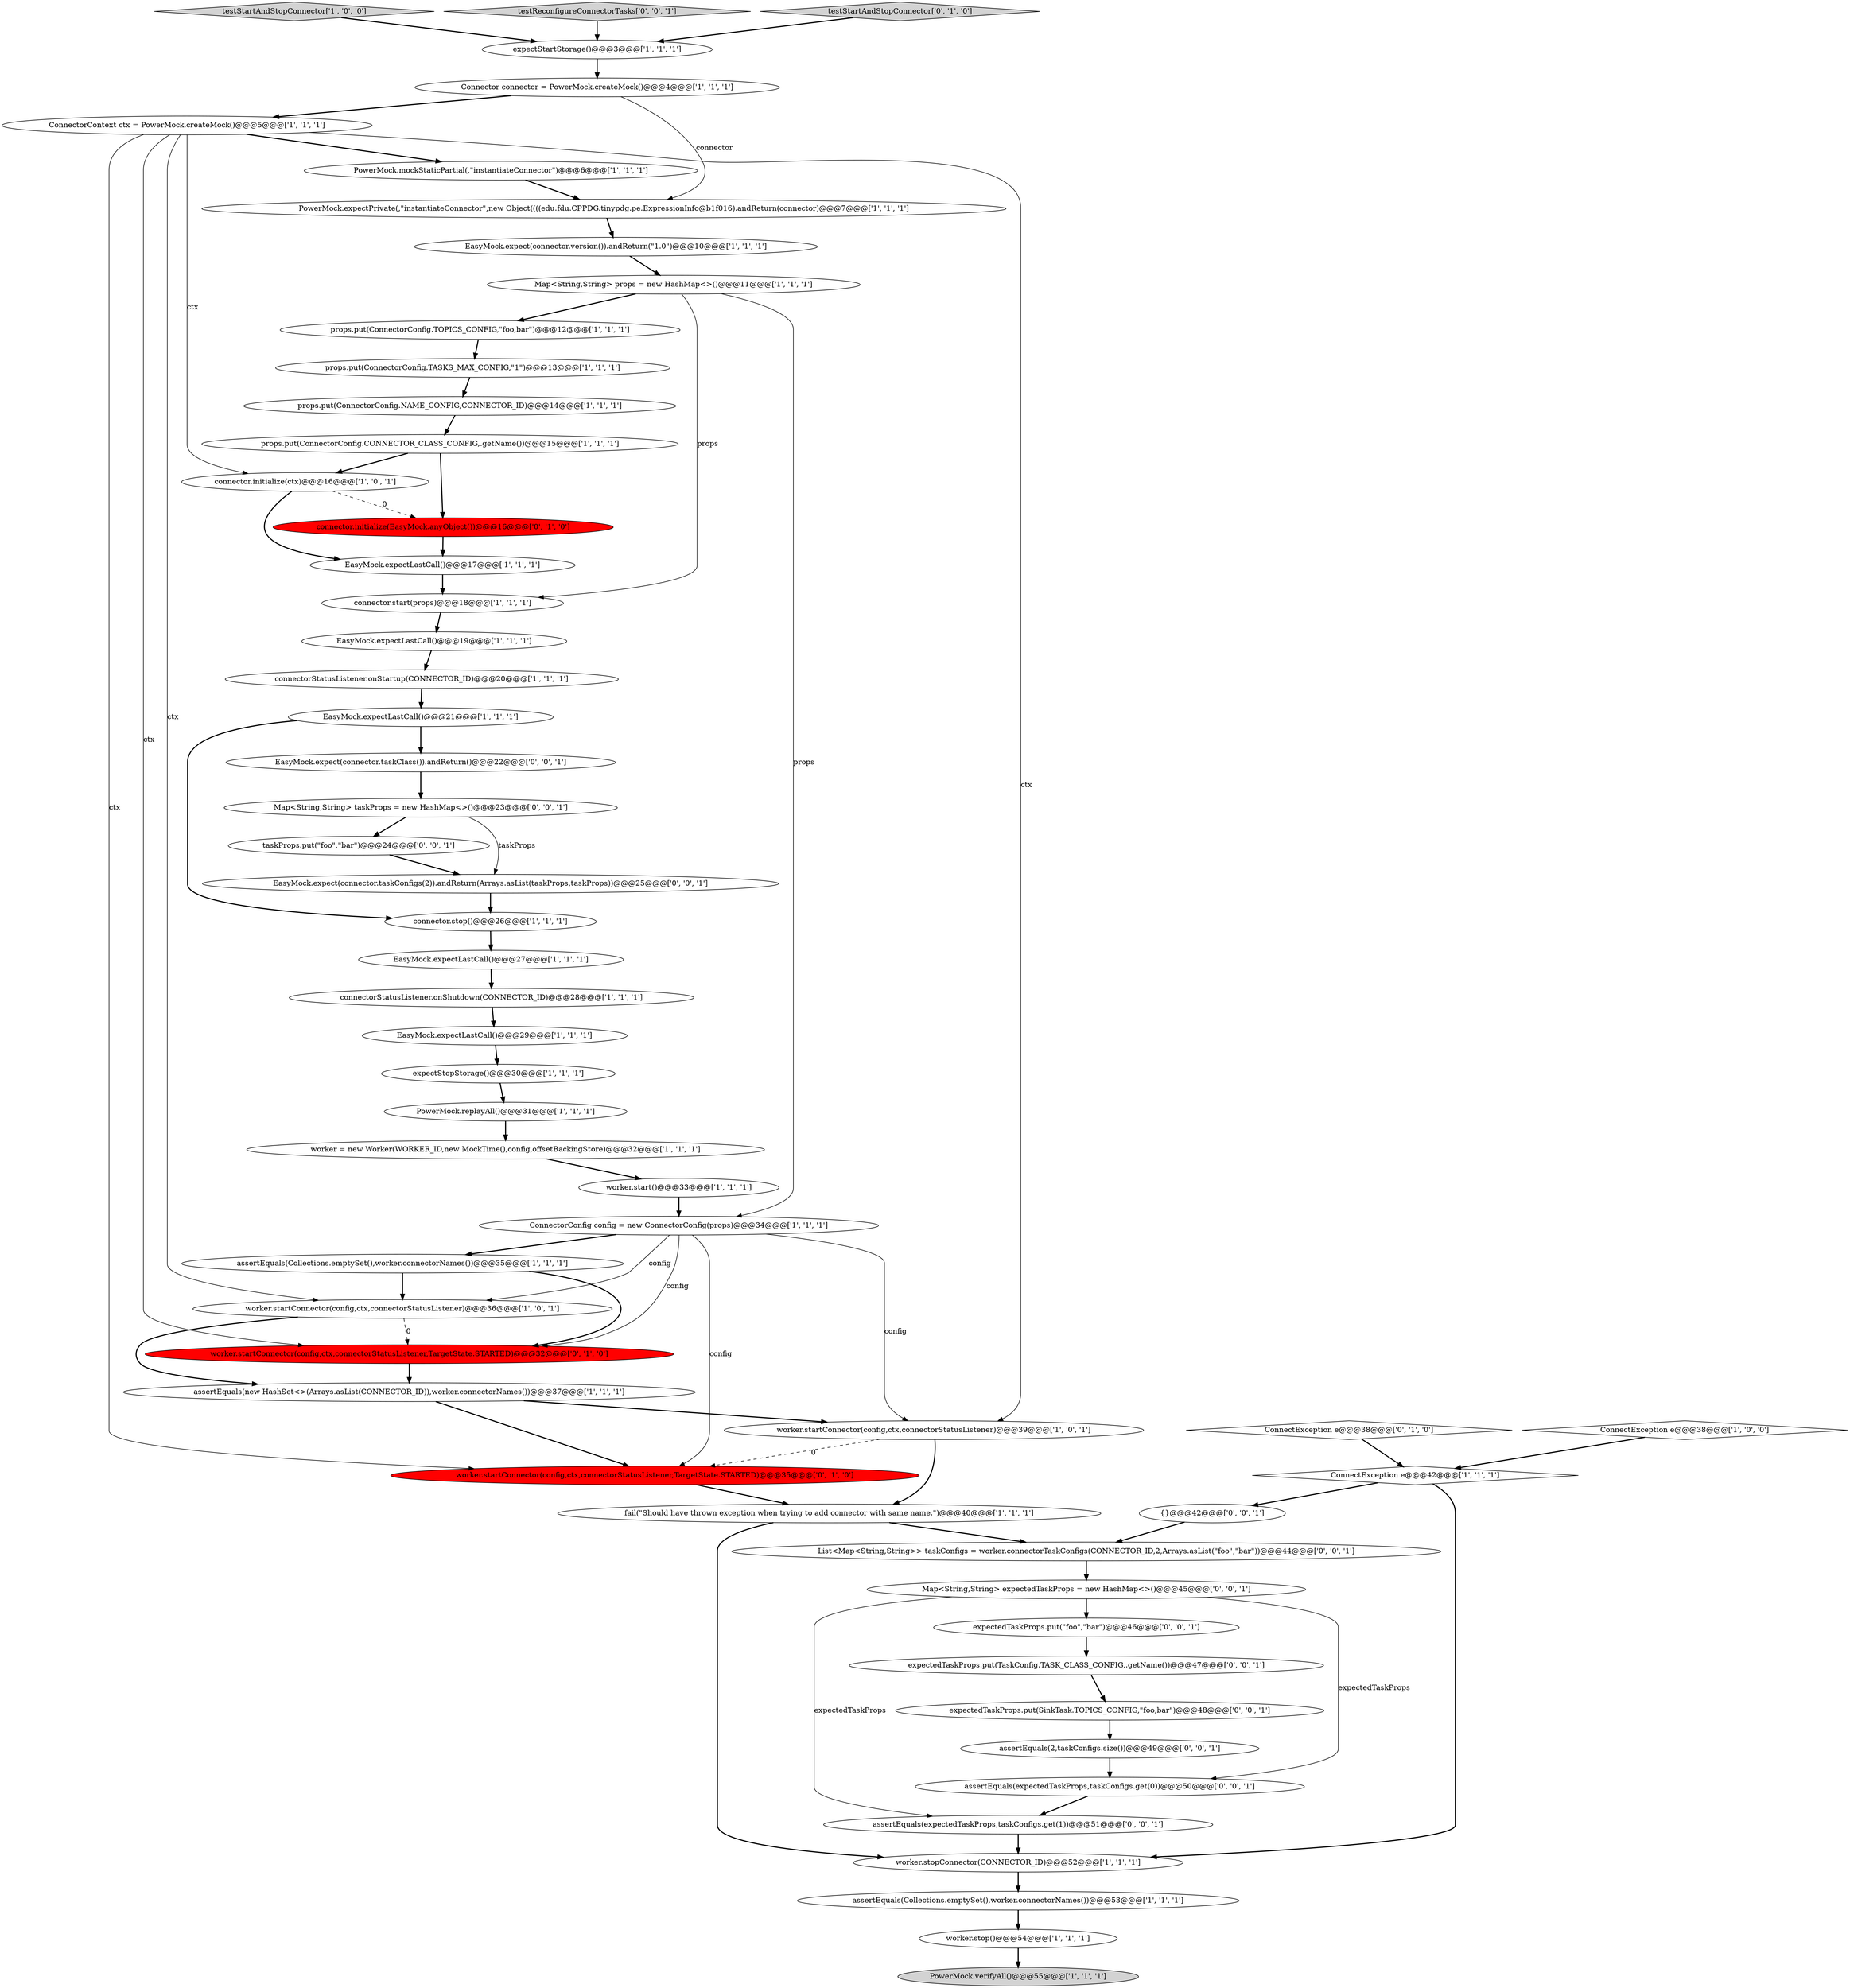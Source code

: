 digraph {
24 [style = filled, label = "connectorStatusListener.onStartup(CONNECTOR_ID)@@@20@@@['1', '1', '1']", fillcolor = white, shape = ellipse image = "AAA0AAABBB1BBB"];
37 [style = filled, label = "EasyMock.expect(connector.version()).andReturn(\"1.0\")@@@10@@@['1', '1', '1']", fillcolor = white, shape = ellipse image = "AAA0AAABBB1BBB"];
11 [style = filled, label = "EasyMock.expectLastCall()@@@19@@@['1', '1', '1']", fillcolor = white, shape = ellipse image = "AAA0AAABBB1BBB"];
21 [style = filled, label = "connectorStatusListener.onShutdown(CONNECTOR_ID)@@@28@@@['1', '1', '1']", fillcolor = white, shape = ellipse image = "AAA0AAABBB1BBB"];
51 [style = filled, label = "List<Map<String,String>> taskConfigs = worker.connectorTaskConfigs(CONNECTOR_ID,2,Arrays.asList(\"foo\",\"bar\"))@@@44@@@['0', '0', '1']", fillcolor = white, shape = ellipse image = "AAA0AAABBB3BBB"];
53 [style = filled, label = "EasyMock.expect(connector.taskClass()).andReturn()@@@22@@@['0', '0', '1']", fillcolor = white, shape = ellipse image = "AAA0AAABBB3BBB"];
10 [style = filled, label = "ConnectException e@@@38@@@['1', '0', '0']", fillcolor = white, shape = diamond image = "AAA0AAABBB1BBB"];
14 [style = filled, label = "props.put(ConnectorConfig.TASKS_MAX_CONFIG,\"1\")@@@13@@@['1', '1', '1']", fillcolor = white, shape = ellipse image = "AAA0AAABBB1BBB"];
42 [style = filled, label = "worker.startConnector(config,ctx,connectorStatusListener,TargetState.STARTED)@@@35@@@['0', '1', '0']", fillcolor = red, shape = ellipse image = "AAA1AAABBB2BBB"];
4 [style = filled, label = "expectStartStorage()@@@3@@@['1', '1', '1']", fillcolor = white, shape = ellipse image = "AAA0AAABBB1BBB"];
5 [style = filled, label = "worker.start()@@@33@@@['1', '1', '1']", fillcolor = white, shape = ellipse image = "AAA0AAABBB1BBB"];
22 [style = filled, label = "assertEquals(Collections.emptySet(),worker.connectorNames())@@@53@@@['1', '1', '1']", fillcolor = white, shape = ellipse image = "AAA0AAABBB1BBB"];
39 [style = filled, label = "worker.startConnector(config,ctx,connectorStatusListener,TargetState.STARTED)@@@32@@@['0', '1', '0']", fillcolor = red, shape = ellipse image = "AAA1AAABBB2BBB"];
49 [style = filled, label = "expectedTaskProps.put(\"foo\",\"bar\")@@@46@@@['0', '0', '1']", fillcolor = white, shape = ellipse image = "AAA0AAABBB3BBB"];
30 [style = filled, label = "props.put(ConnectorConfig.NAME_CONFIG,CONNECTOR_ID)@@@14@@@['1', '1', '1']", fillcolor = white, shape = ellipse image = "AAA0AAABBB1BBB"];
0 [style = filled, label = "Connector connector = PowerMock.createMock()@@@4@@@['1', '1', '1']", fillcolor = white, shape = ellipse image = "AAA0AAABBB1BBB"];
25 [style = filled, label = "worker = new Worker(WORKER_ID,new MockTime(),config,offsetBackingStore)@@@32@@@['1', '1', '1']", fillcolor = white, shape = ellipse image = "AAA0AAABBB1BBB"];
45 [style = filled, label = "expectedTaskProps.put(SinkTask.TOPICS_CONFIG,\"foo,bar\")@@@48@@@['0', '0', '1']", fillcolor = white, shape = ellipse image = "AAA0AAABBB3BBB"];
20 [style = filled, label = "assertEquals(Collections.emptySet(),worker.connectorNames())@@@35@@@['1', '1', '1']", fillcolor = white, shape = ellipse image = "AAA0AAABBB1BBB"];
12 [style = filled, label = "PowerMock.replayAll()@@@31@@@['1', '1', '1']", fillcolor = white, shape = ellipse image = "AAA0AAABBB1BBB"];
15 [style = filled, label = "testStartAndStopConnector['1', '0', '0']", fillcolor = lightgray, shape = diamond image = "AAA0AAABBB1BBB"];
33 [style = filled, label = "EasyMock.expectLastCall()@@@17@@@['1', '1', '1']", fillcolor = white, shape = ellipse image = "AAA0AAABBB1BBB"];
44 [style = filled, label = "Map<String,String> taskProps = new HashMap<>()@@@23@@@['0', '0', '1']", fillcolor = white, shape = ellipse image = "AAA0AAABBB3BBB"];
52 [style = filled, label = "testReconfigureConnectorTasks['0', '0', '1']", fillcolor = lightgray, shape = diamond image = "AAA0AAABBB3BBB"];
6 [style = filled, label = "PowerMock.verifyAll()@@@55@@@['1', '1', '1']", fillcolor = lightgray, shape = ellipse image = "AAA0AAABBB1BBB"];
54 [style = filled, label = "EasyMock.expect(connector.taskConfigs(2)).andReturn(Arrays.asList(taskProps,taskProps))@@@25@@@['0', '0', '1']", fillcolor = white, shape = ellipse image = "AAA0AAABBB3BBB"];
16 [style = filled, label = "EasyMock.expectLastCall()@@@27@@@['1', '1', '1']", fillcolor = white, shape = ellipse image = "AAA0AAABBB1BBB"];
1 [style = filled, label = "ConnectorContext ctx = PowerMock.createMock()@@@5@@@['1', '1', '1']", fillcolor = white, shape = ellipse image = "AAA0AAABBB1BBB"];
46 [style = filled, label = "assertEquals(expectedTaskProps,taskConfigs.get(1))@@@51@@@['0', '0', '1']", fillcolor = white, shape = ellipse image = "AAA0AAABBB3BBB"];
36 [style = filled, label = "Map<String,String> props = new HashMap<>()@@@11@@@['1', '1', '1']", fillcolor = white, shape = ellipse image = "AAA0AAABBB1BBB"];
3 [style = filled, label = "PowerMock.mockStaticPartial(,\"instantiateConnector\")@@@6@@@['1', '1', '1']", fillcolor = white, shape = ellipse image = "AAA0AAABBB1BBB"];
23 [style = filled, label = "connector.stop()@@@26@@@['1', '1', '1']", fillcolor = white, shape = ellipse image = "AAA0AAABBB1BBB"];
26 [style = filled, label = "props.put(ConnectorConfig.CONNECTOR_CLASS_CONFIG,.getName())@@@15@@@['1', '1', '1']", fillcolor = white, shape = ellipse image = "AAA0AAABBB1BBB"];
8 [style = filled, label = "assertEquals(new HashSet<>(Arrays.asList(CONNECTOR_ID)),worker.connectorNames())@@@37@@@['1', '1', '1']", fillcolor = white, shape = ellipse image = "AAA0AAABBB1BBB"];
41 [style = filled, label = "testStartAndStopConnector['0', '1', '0']", fillcolor = lightgray, shape = diamond image = "AAA0AAABBB2BBB"];
32 [style = filled, label = "props.put(ConnectorConfig.TOPICS_CONFIG,\"foo,bar\")@@@12@@@['1', '1', '1']", fillcolor = white, shape = ellipse image = "AAA0AAABBB1BBB"];
31 [style = filled, label = "fail(\"Should have thrown exception when trying to add connector with same name.\")@@@40@@@['1', '1', '1']", fillcolor = white, shape = ellipse image = "AAA0AAABBB1BBB"];
34 [style = filled, label = "connector.initialize(ctx)@@@16@@@['1', '0', '1']", fillcolor = white, shape = ellipse image = "AAA0AAABBB1BBB"];
9 [style = filled, label = "connector.start(props)@@@18@@@['1', '1', '1']", fillcolor = white, shape = ellipse image = "AAA0AAABBB1BBB"];
48 [style = filled, label = "expectedTaskProps.put(TaskConfig.TASK_CLASS_CONFIG,.getName())@@@47@@@['0', '0', '1']", fillcolor = white, shape = ellipse image = "AAA0AAABBB3BBB"];
35 [style = filled, label = "ConnectorConfig config = new ConnectorConfig(props)@@@34@@@['1', '1', '1']", fillcolor = white, shape = ellipse image = "AAA0AAABBB1BBB"];
2 [style = filled, label = "EasyMock.expectLastCall()@@@29@@@['1', '1', '1']", fillcolor = white, shape = ellipse image = "AAA0AAABBB1BBB"];
40 [style = filled, label = "connector.initialize(EasyMock.anyObject())@@@16@@@['0', '1', '0']", fillcolor = red, shape = ellipse image = "AAA1AAABBB2BBB"];
56 [style = filled, label = "assertEquals(expectedTaskProps,taskConfigs.get(0))@@@50@@@['0', '0', '1']", fillcolor = white, shape = ellipse image = "AAA0AAABBB3BBB"];
29 [style = filled, label = "ConnectException e@@@42@@@['1', '1', '1']", fillcolor = white, shape = diamond image = "AAA0AAABBB1BBB"];
13 [style = filled, label = "worker.stop()@@@54@@@['1', '1', '1']", fillcolor = white, shape = ellipse image = "AAA0AAABBB1BBB"];
55 [style = filled, label = "Map<String,String> expectedTaskProps = new HashMap<>()@@@45@@@['0', '0', '1']", fillcolor = white, shape = ellipse image = "AAA0AAABBB3BBB"];
18 [style = filled, label = "EasyMock.expectLastCall()@@@21@@@['1', '1', '1']", fillcolor = white, shape = ellipse image = "AAA0AAABBB1BBB"];
19 [style = filled, label = "expectStopStorage()@@@30@@@['1', '1', '1']", fillcolor = white, shape = ellipse image = "AAA0AAABBB1BBB"];
27 [style = filled, label = "worker.stopConnector(CONNECTOR_ID)@@@52@@@['1', '1', '1']", fillcolor = white, shape = ellipse image = "AAA0AAABBB1BBB"];
28 [style = filled, label = "PowerMock.expectPrivate(,\"instantiateConnector\",new Object((((edu.fdu.CPPDG.tinypdg.pe.ExpressionInfo@b1f016).andReturn(connector)@@@7@@@['1', '1', '1']", fillcolor = white, shape = ellipse image = "AAA0AAABBB1BBB"];
17 [style = filled, label = "worker.startConnector(config,ctx,connectorStatusListener)@@@36@@@['1', '0', '1']", fillcolor = white, shape = ellipse image = "AAA0AAABBB1BBB"];
47 [style = filled, label = "taskProps.put(\"foo\",\"bar\")@@@24@@@['0', '0', '1']", fillcolor = white, shape = ellipse image = "AAA0AAABBB3BBB"];
38 [style = filled, label = "ConnectException e@@@38@@@['0', '1', '0']", fillcolor = white, shape = diamond image = "AAA0AAABBB2BBB"];
7 [style = filled, label = "worker.startConnector(config,ctx,connectorStatusListener)@@@39@@@['1', '0', '1']", fillcolor = white, shape = ellipse image = "AAA0AAABBB1BBB"];
43 [style = filled, label = "{}@@@42@@@['0', '0', '1']", fillcolor = white, shape = ellipse image = "AAA0AAABBB3BBB"];
50 [style = filled, label = "assertEquals(2,taskConfigs.size())@@@49@@@['0', '0', '1']", fillcolor = white, shape = ellipse image = "AAA0AAABBB3BBB"];
35->7 [style = solid, label="config"];
17->8 [style = bold, label=""];
35->17 [style = solid, label="config"];
17->39 [style = dashed, label="0"];
23->16 [style = bold, label=""];
28->37 [style = bold, label=""];
2->19 [style = bold, label=""];
20->17 [style = bold, label=""];
14->30 [style = bold, label=""];
37->36 [style = bold, label=""];
9->11 [style = bold, label=""];
18->23 [style = bold, label=""];
19->12 [style = bold, label=""];
1->34 [style = solid, label="ctx"];
35->20 [style = bold, label=""];
55->49 [style = bold, label=""];
38->29 [style = bold, label=""];
26->34 [style = bold, label=""];
34->33 [style = bold, label=""];
30->26 [style = bold, label=""];
39->8 [style = bold, label=""];
1->3 [style = bold, label=""];
43->51 [style = bold, label=""];
41->4 [style = bold, label=""];
49->48 [style = bold, label=""];
53->44 [style = bold, label=""];
36->32 [style = bold, label=""];
32->14 [style = bold, label=""];
18->53 [style = bold, label=""];
26->40 [style = bold, label=""];
42->31 [style = bold, label=""];
50->56 [style = bold, label=""];
7->31 [style = bold, label=""];
56->46 [style = bold, label=""];
1->7 [style = solid, label="ctx"];
36->9 [style = solid, label="props"];
35->42 [style = solid, label="config"];
33->9 [style = bold, label=""];
11->24 [style = bold, label=""];
24->18 [style = bold, label=""];
27->22 [style = bold, label=""];
34->40 [style = dashed, label="0"];
8->7 [style = bold, label=""];
4->0 [style = bold, label=""];
21->2 [style = bold, label=""];
7->42 [style = dashed, label="0"];
29->27 [style = bold, label=""];
1->17 [style = solid, label="ctx"];
3->28 [style = bold, label=""];
40->33 [style = bold, label=""];
48->45 [style = bold, label=""];
35->39 [style = solid, label="config"];
8->42 [style = bold, label=""];
31->51 [style = bold, label=""];
31->27 [style = bold, label=""];
10->29 [style = bold, label=""];
47->54 [style = bold, label=""];
51->55 [style = bold, label=""];
45->50 [style = bold, label=""];
0->1 [style = bold, label=""];
16->21 [style = bold, label=""];
12->25 [style = bold, label=""];
46->27 [style = bold, label=""];
15->4 [style = bold, label=""];
20->39 [style = bold, label=""];
29->43 [style = bold, label=""];
0->28 [style = solid, label="connector"];
25->5 [style = bold, label=""];
36->35 [style = solid, label="props"];
13->6 [style = bold, label=""];
55->56 [style = solid, label="expectedTaskProps"];
44->47 [style = bold, label=""];
52->4 [style = bold, label=""];
5->35 [style = bold, label=""];
1->42 [style = solid, label="ctx"];
22->13 [style = bold, label=""];
1->39 [style = solid, label="ctx"];
44->54 [style = solid, label="taskProps"];
54->23 [style = bold, label=""];
55->46 [style = solid, label="expectedTaskProps"];
}
